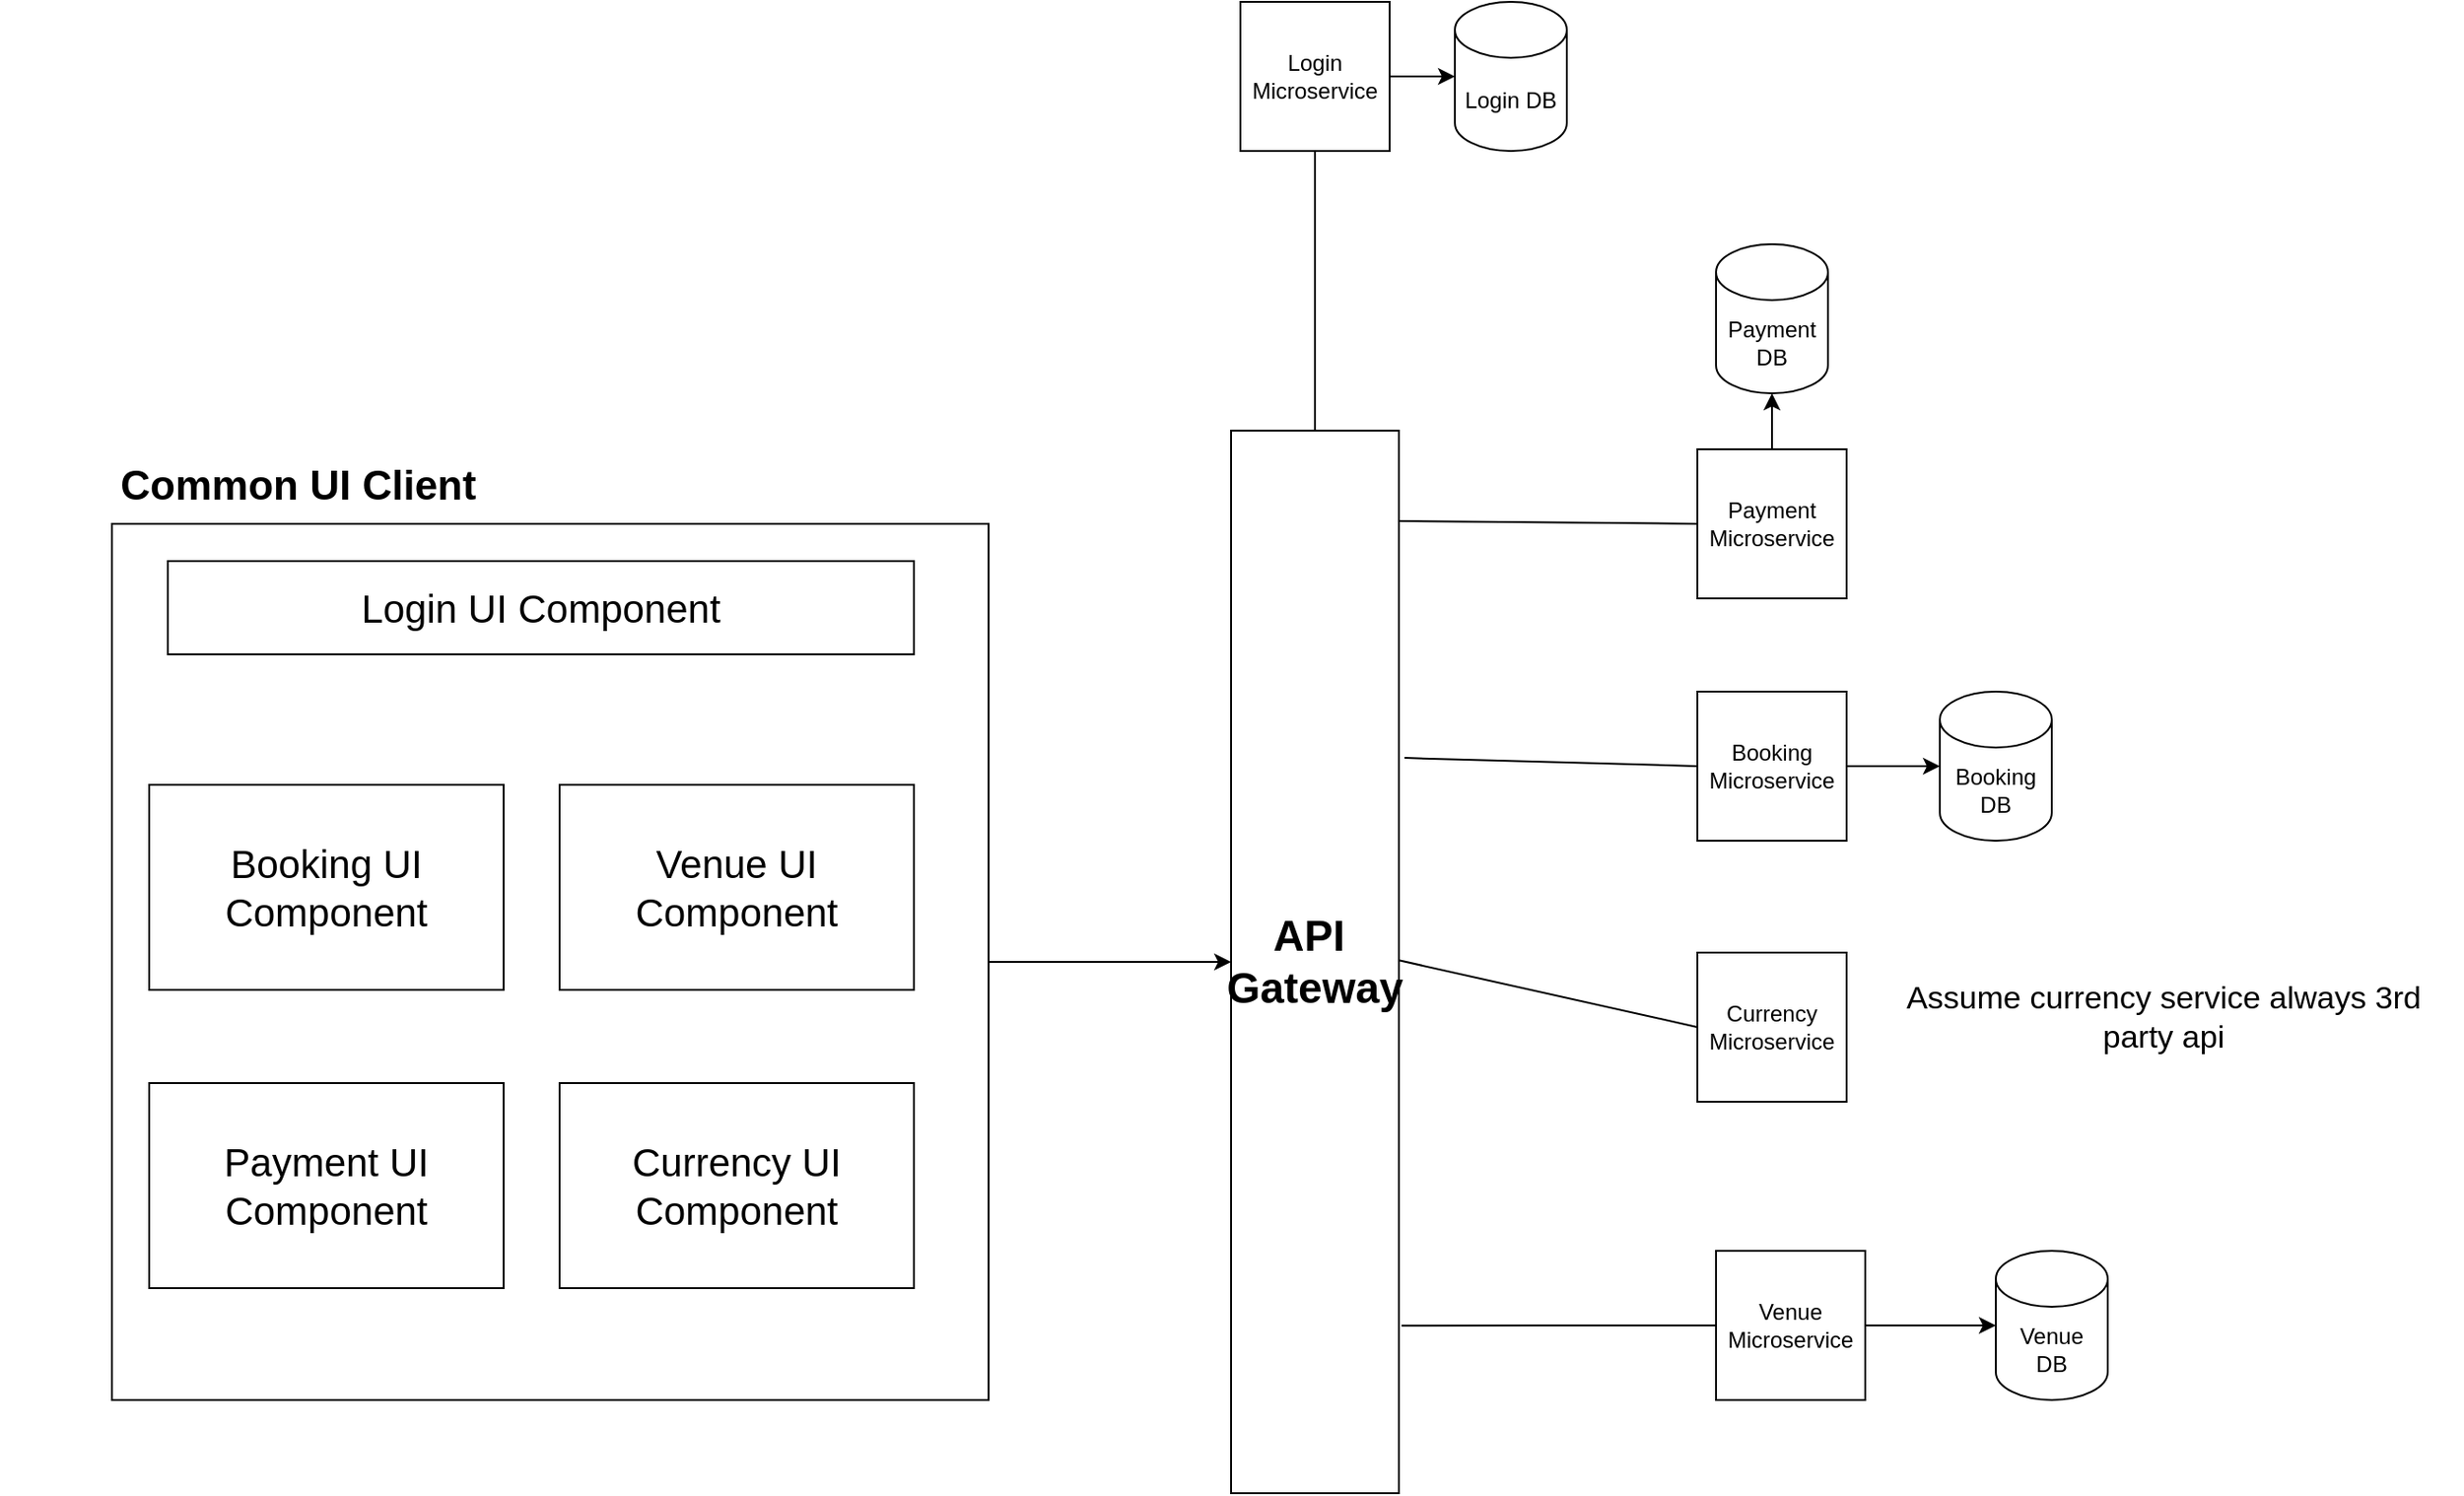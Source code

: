 <mxfile version="15.1.4" type="github">
  <diagram id="InOUX-wCvnSkSc2IN7WC" name="Page-1">
    <mxGraphModel dx="2297" dy="1808" grid="1" gridSize="10" guides="1" tooltips="1" connect="1" arrows="1" fold="1" page="1" pageScale="1" pageWidth="850" pageHeight="1100" math="0" shadow="0">
      <root>
        <mxCell id="0" />
        <mxCell id="1" parent="0" />
        <mxCell id="5_yFi9ozTIobgD-HVOoX-1" value="Login&lt;br&gt;Microservice" style="whiteSpace=wrap;html=1;aspect=fixed;" parent="1" vertex="1">
          <mxGeometry x="-45" y="-990" width="80" height="80" as="geometry" />
        </mxCell>
        <mxCell id="5_yFi9ozTIobgD-HVOoX-2" value="Payment&lt;br&gt;Microservice" style="whiteSpace=wrap;html=1;aspect=fixed;" parent="1" vertex="1">
          <mxGeometry x="200" y="-750" width="80" height="80" as="geometry" />
        </mxCell>
        <mxCell id="5_yFi9ozTIobgD-HVOoX-3" value="Booking&lt;br&gt;Microservice" style="whiteSpace=wrap;html=1;aspect=fixed;" parent="1" vertex="1">
          <mxGeometry x="200" y="-620" width="80" height="80" as="geometry" />
        </mxCell>
        <mxCell id="5_yFi9ozTIobgD-HVOoX-5" value="Currency&lt;br&gt;Microservice" style="whiteSpace=wrap;html=1;aspect=fixed;" parent="1" vertex="1">
          <mxGeometry x="200" y="-480" width="80" height="80" as="geometry" />
        </mxCell>
        <mxCell id="5_yFi9ozTIobgD-HVOoX-7" value="Venue&lt;br&gt;Microservice" style="whiteSpace=wrap;html=1;aspect=fixed;" parent="1" vertex="1">
          <mxGeometry x="210" y="-320" width="80" height="80" as="geometry" />
        </mxCell>
        <mxCell id="5_yFi9ozTIobgD-HVOoX-8" value="Login DB" style="shape=cylinder3;whiteSpace=wrap;html=1;boundedLbl=1;backgroundOutline=1;size=15;" parent="1" vertex="1">
          <mxGeometry x="70" y="-990" width="60" height="80" as="geometry" />
        </mxCell>
        <mxCell id="5_yFi9ozTIobgD-HVOoX-9" value="Payment&lt;br&gt;DB" style="shape=cylinder3;whiteSpace=wrap;html=1;boundedLbl=1;backgroundOutline=1;size=15;" parent="1" vertex="1">
          <mxGeometry x="210" y="-860" width="60" height="80" as="geometry" />
        </mxCell>
        <mxCell id="5_yFi9ozTIobgD-HVOoX-10" value="Booking DB" style="shape=cylinder3;whiteSpace=wrap;html=1;boundedLbl=1;backgroundOutline=1;size=15;" parent="1" vertex="1">
          <mxGeometry x="330" y="-620" width="60" height="80" as="geometry" />
        </mxCell>
        <mxCell id="5_yFi9ozTIobgD-HVOoX-12" value="Venue&lt;br&gt;DB" style="shape=cylinder3;whiteSpace=wrap;html=1;boundedLbl=1;backgroundOutline=1;size=15;" parent="1" vertex="1">
          <mxGeometry x="360" y="-320" width="60" height="80" as="geometry" />
        </mxCell>
        <mxCell id="5_yFi9ozTIobgD-HVOoX-15" value="&amp;nbsp;" style="text;html=1;align=center;verticalAlign=middle;resizable=0;points=[];autosize=1;strokeColor=none;fillColor=none;" parent="1" vertex="1">
          <mxGeometry x="-150" y="-420" width="20" height="20" as="geometry" />
        </mxCell>
        <mxCell id="5_yFi9ozTIobgD-HVOoX-17" value="&lt;font style=&quot;font-size: 23px&quot;&gt;&lt;b&gt;API&amp;nbsp;&lt;br&gt;Gateway&lt;/b&gt;&lt;/font&gt;" style="rounded=0;whiteSpace=wrap;html=1;" parent="1" vertex="1">
          <mxGeometry x="-50" y="-760" width="90" height="570" as="geometry" />
        </mxCell>
        <mxCell id="5_yFi9ozTIobgD-HVOoX-19" value="" style="whiteSpace=wrap;html=1;aspect=fixed;" parent="1" vertex="1">
          <mxGeometry x="-650" y="-710" width="470" height="470" as="geometry" />
        </mxCell>
        <mxCell id="5_yFi9ozTIobgD-HVOoX-20" value="&lt;font size=&quot;1&quot;&gt;&lt;b style=&quot;font-size: 22px&quot;&gt;Common UI Client&lt;/b&gt;&lt;/font&gt;" style="text;html=1;strokeColor=none;fillColor=none;align=center;verticalAlign=middle;whiteSpace=wrap;rounded=0;" parent="1" vertex="1">
          <mxGeometry x="-710" y="-740" width="320" height="20" as="geometry" />
        </mxCell>
        <mxCell id="5_yFi9ozTIobgD-HVOoX-22" value="&lt;font style=&quot;font-size: 21px&quot;&gt;Login UI Component&lt;/font&gt;" style="rounded=0;whiteSpace=wrap;html=1;fillColor=#ffffff;" parent="1" vertex="1">
          <mxGeometry x="-620" y="-690" width="400" height="50" as="geometry" />
        </mxCell>
        <mxCell id="5_yFi9ozTIobgD-HVOoX-23" value="&lt;font style=&quot;font-size: 21px&quot;&gt;Payment UI Component&lt;/font&gt;" style="rounded=0;whiteSpace=wrap;html=1;fillColor=#ffffff;" parent="1" vertex="1">
          <mxGeometry x="-630" y="-410" width="190" height="110" as="geometry" />
        </mxCell>
        <mxCell id="5_yFi9ozTIobgD-HVOoX-24" value="&lt;font style=&quot;font-size: 21px&quot;&gt;Currency UI Component&lt;/font&gt;" style="rounded=0;whiteSpace=wrap;html=1;fillColor=#ffffff;" parent="1" vertex="1">
          <mxGeometry x="-410" y="-410" width="190" height="110" as="geometry" />
        </mxCell>
        <mxCell id="5_yFi9ozTIobgD-HVOoX-25" value="&lt;font style=&quot;font-size: 21px&quot;&gt;Booking UI Component&lt;/font&gt;" style="rounded=0;whiteSpace=wrap;html=1;fillColor=#ffffff;" parent="1" vertex="1">
          <mxGeometry x="-630" y="-570" width="190" height="110" as="geometry" />
        </mxCell>
        <mxCell id="5_yFi9ozTIobgD-HVOoX-31" value="" style="endArrow=classic;html=1;entryX=0;entryY=0.5;entryDx=0;entryDy=0;entryPerimeter=0;exitX=1;exitY=0.5;exitDx=0;exitDy=0;" parent="1" source="5_yFi9ozTIobgD-HVOoX-7" target="5_yFi9ozTIobgD-HVOoX-12" edge="1">
          <mxGeometry width="50" height="50" relative="1" as="geometry">
            <mxPoint x="60" y="-250" as="sourcePoint" />
            <mxPoint x="200" y="-260" as="targetPoint" />
          </mxGeometry>
        </mxCell>
        <mxCell id="5_yFi9ozTIobgD-HVOoX-33" value="" style="endArrow=classic;html=1;entryX=0;entryY=0.5;entryDx=0;entryDy=0;entryPerimeter=0;exitX=1;exitY=0.5;exitDx=0;exitDy=0;" parent="1" source="5_yFi9ozTIobgD-HVOoX-3" target="5_yFi9ozTIobgD-HVOoX-10" edge="1">
          <mxGeometry width="50" height="50" relative="1" as="geometry">
            <mxPoint x="270" y="-500" as="sourcePoint" />
            <mxPoint x="390" y="-500.71" as="targetPoint" />
          </mxGeometry>
        </mxCell>
        <mxCell id="5_yFi9ozTIobgD-HVOoX-34" value="" style="endArrow=classic;html=1;entryX=0.5;entryY=1;entryDx=0;entryDy=0;entryPerimeter=0;exitX=0.5;exitY=0;exitDx=0;exitDy=0;" parent="1" source="5_yFi9ozTIobgD-HVOoX-2" target="5_yFi9ozTIobgD-HVOoX-9" edge="1">
          <mxGeometry width="50" height="50" relative="1" as="geometry">
            <mxPoint x="270" y="-680.71" as="sourcePoint" />
            <mxPoint x="390" y="-680.71" as="targetPoint" />
          </mxGeometry>
        </mxCell>
        <mxCell id="5_yFi9ozTIobgD-HVOoX-35" value="" style="endArrow=classic;html=1;entryX=0;entryY=0.5;entryDx=0;entryDy=0;entryPerimeter=0;exitX=1;exitY=0.5;exitDx=0;exitDy=0;" parent="1" source="5_yFi9ozTIobgD-HVOoX-1" target="5_yFi9ozTIobgD-HVOoX-8" edge="1">
          <mxGeometry width="50" height="50" relative="1" as="geometry">
            <mxPoint x="280" y="-670.71" as="sourcePoint" />
            <mxPoint x="400" y="-670" as="targetPoint" />
          </mxGeometry>
        </mxCell>
        <mxCell id="5_yFi9ozTIobgD-HVOoX-43" value="&lt;font style=&quot;font-size: 21px&quot;&gt;Venue UI Component&lt;/font&gt;" style="rounded=0;whiteSpace=wrap;html=1;fillColor=#ffffff;" parent="1" vertex="1">
          <mxGeometry x="-410" y="-570" width="190" height="110" as="geometry" />
        </mxCell>
        <mxCell id="5_yFi9ozTIobgD-HVOoX-45" value="" style="endArrow=classic;html=1;exitX=1;exitY=0.5;exitDx=0;exitDy=0;entryX=0;entryY=0.5;entryDx=0;entryDy=0;" parent="1" source="5_yFi9ozTIobgD-HVOoX-19" target="5_yFi9ozTIobgD-HVOoX-17" edge="1">
          <mxGeometry width="50" height="50" relative="1" as="geometry">
            <mxPoint x="170" y="-500" as="sourcePoint" />
            <mxPoint x="220" y="-550" as="targetPoint" />
          </mxGeometry>
        </mxCell>
        <mxCell id="4Vw_JOn8eFLENW9p4MJm-2" value="" style="endArrow=none;html=1;exitX=1.015;exitY=0.895;exitDx=0;exitDy=0;exitPerimeter=0;entryX=0;entryY=0.5;entryDx=0;entryDy=0;" edge="1" parent="1" target="5_yFi9ozTIobgD-HVOoX-7">
          <mxGeometry width="50" height="50" relative="1" as="geometry">
            <mxPoint x="41.35" y="-279.85" as="sourcePoint" />
            <mxPoint x="160" y="-470" as="targetPoint" />
            <Array as="points">
              <mxPoint x="140" y="-280" />
            </Array>
          </mxGeometry>
        </mxCell>
        <mxCell id="4Vw_JOn8eFLENW9p4MJm-4" value="" style="endArrow=none;html=1;exitX=1.033;exitY=0.308;exitDx=0;exitDy=0;exitPerimeter=0;entryX=0;entryY=0.5;entryDx=0;entryDy=0;" edge="1" parent="1" source="5_yFi9ozTIobgD-HVOoX-17" target="5_yFi9ozTIobgD-HVOoX-3">
          <mxGeometry width="50" height="50" relative="1" as="geometry">
            <mxPoint x="49.64" y="-362.97" as="sourcePoint" />
            <mxPoint x="200" y="-380" as="targetPoint" />
          </mxGeometry>
        </mxCell>
        <mxCell id="4Vw_JOn8eFLENW9p4MJm-5" value="" style="endArrow=none;html=1;exitX=0.996;exitY=0.085;exitDx=0;exitDy=0;exitPerimeter=0;entryX=0;entryY=0.5;entryDx=0;entryDy=0;" edge="1" parent="1" source="5_yFi9ozTIobgD-HVOoX-17" target="5_yFi9ozTIobgD-HVOoX-2">
          <mxGeometry width="50" height="50" relative="1" as="geometry">
            <mxPoint x="52.97" y="-523.14" as="sourcePoint" />
            <mxPoint x="200" y="-520" as="targetPoint" />
          </mxGeometry>
        </mxCell>
        <mxCell id="4Vw_JOn8eFLENW9p4MJm-6" value="" style="endArrow=none;html=1;exitX=0.5;exitY=0;exitDx=0;exitDy=0;entryX=0.5;entryY=1;entryDx=0;entryDy=0;" edge="1" parent="1" source="5_yFi9ozTIobgD-HVOoX-17" target="5_yFi9ozTIobgD-HVOoX-1">
          <mxGeometry width="50" height="50" relative="1" as="geometry">
            <mxPoint x="49.64" y="-701.55" as="sourcePoint" />
            <mxPoint x="200" y="-790" as="targetPoint" />
          </mxGeometry>
        </mxCell>
        <mxCell id="4Vw_JOn8eFLENW9p4MJm-10" value="" style="endArrow=none;html=1;exitX=0.996;exitY=0.085;exitDx=0;exitDy=0;exitPerimeter=0;entryX=0;entryY=0.5;entryDx=0;entryDy=0;" edge="1" parent="1" target="5_yFi9ozTIobgD-HVOoX-5">
          <mxGeometry width="50" height="50" relative="1" as="geometry">
            <mxPoint x="40.0" y="-475.84" as="sourcePoint" />
            <mxPoint x="130" y="-474.17" as="targetPoint" />
          </mxGeometry>
        </mxCell>
        <mxCell id="4Vw_JOn8eFLENW9p4MJm-12" value="&lt;font style=&quot;font-size: 17px&quot;&gt;Assume currency service always 3rd party api&lt;/font&gt;" style="text;html=1;strokeColor=none;fillColor=none;align=center;verticalAlign=middle;whiteSpace=wrap;rounded=0;" vertex="1" parent="1">
          <mxGeometry x="290" y="-490" width="320" height="90" as="geometry" />
        </mxCell>
      </root>
    </mxGraphModel>
  </diagram>
</mxfile>
